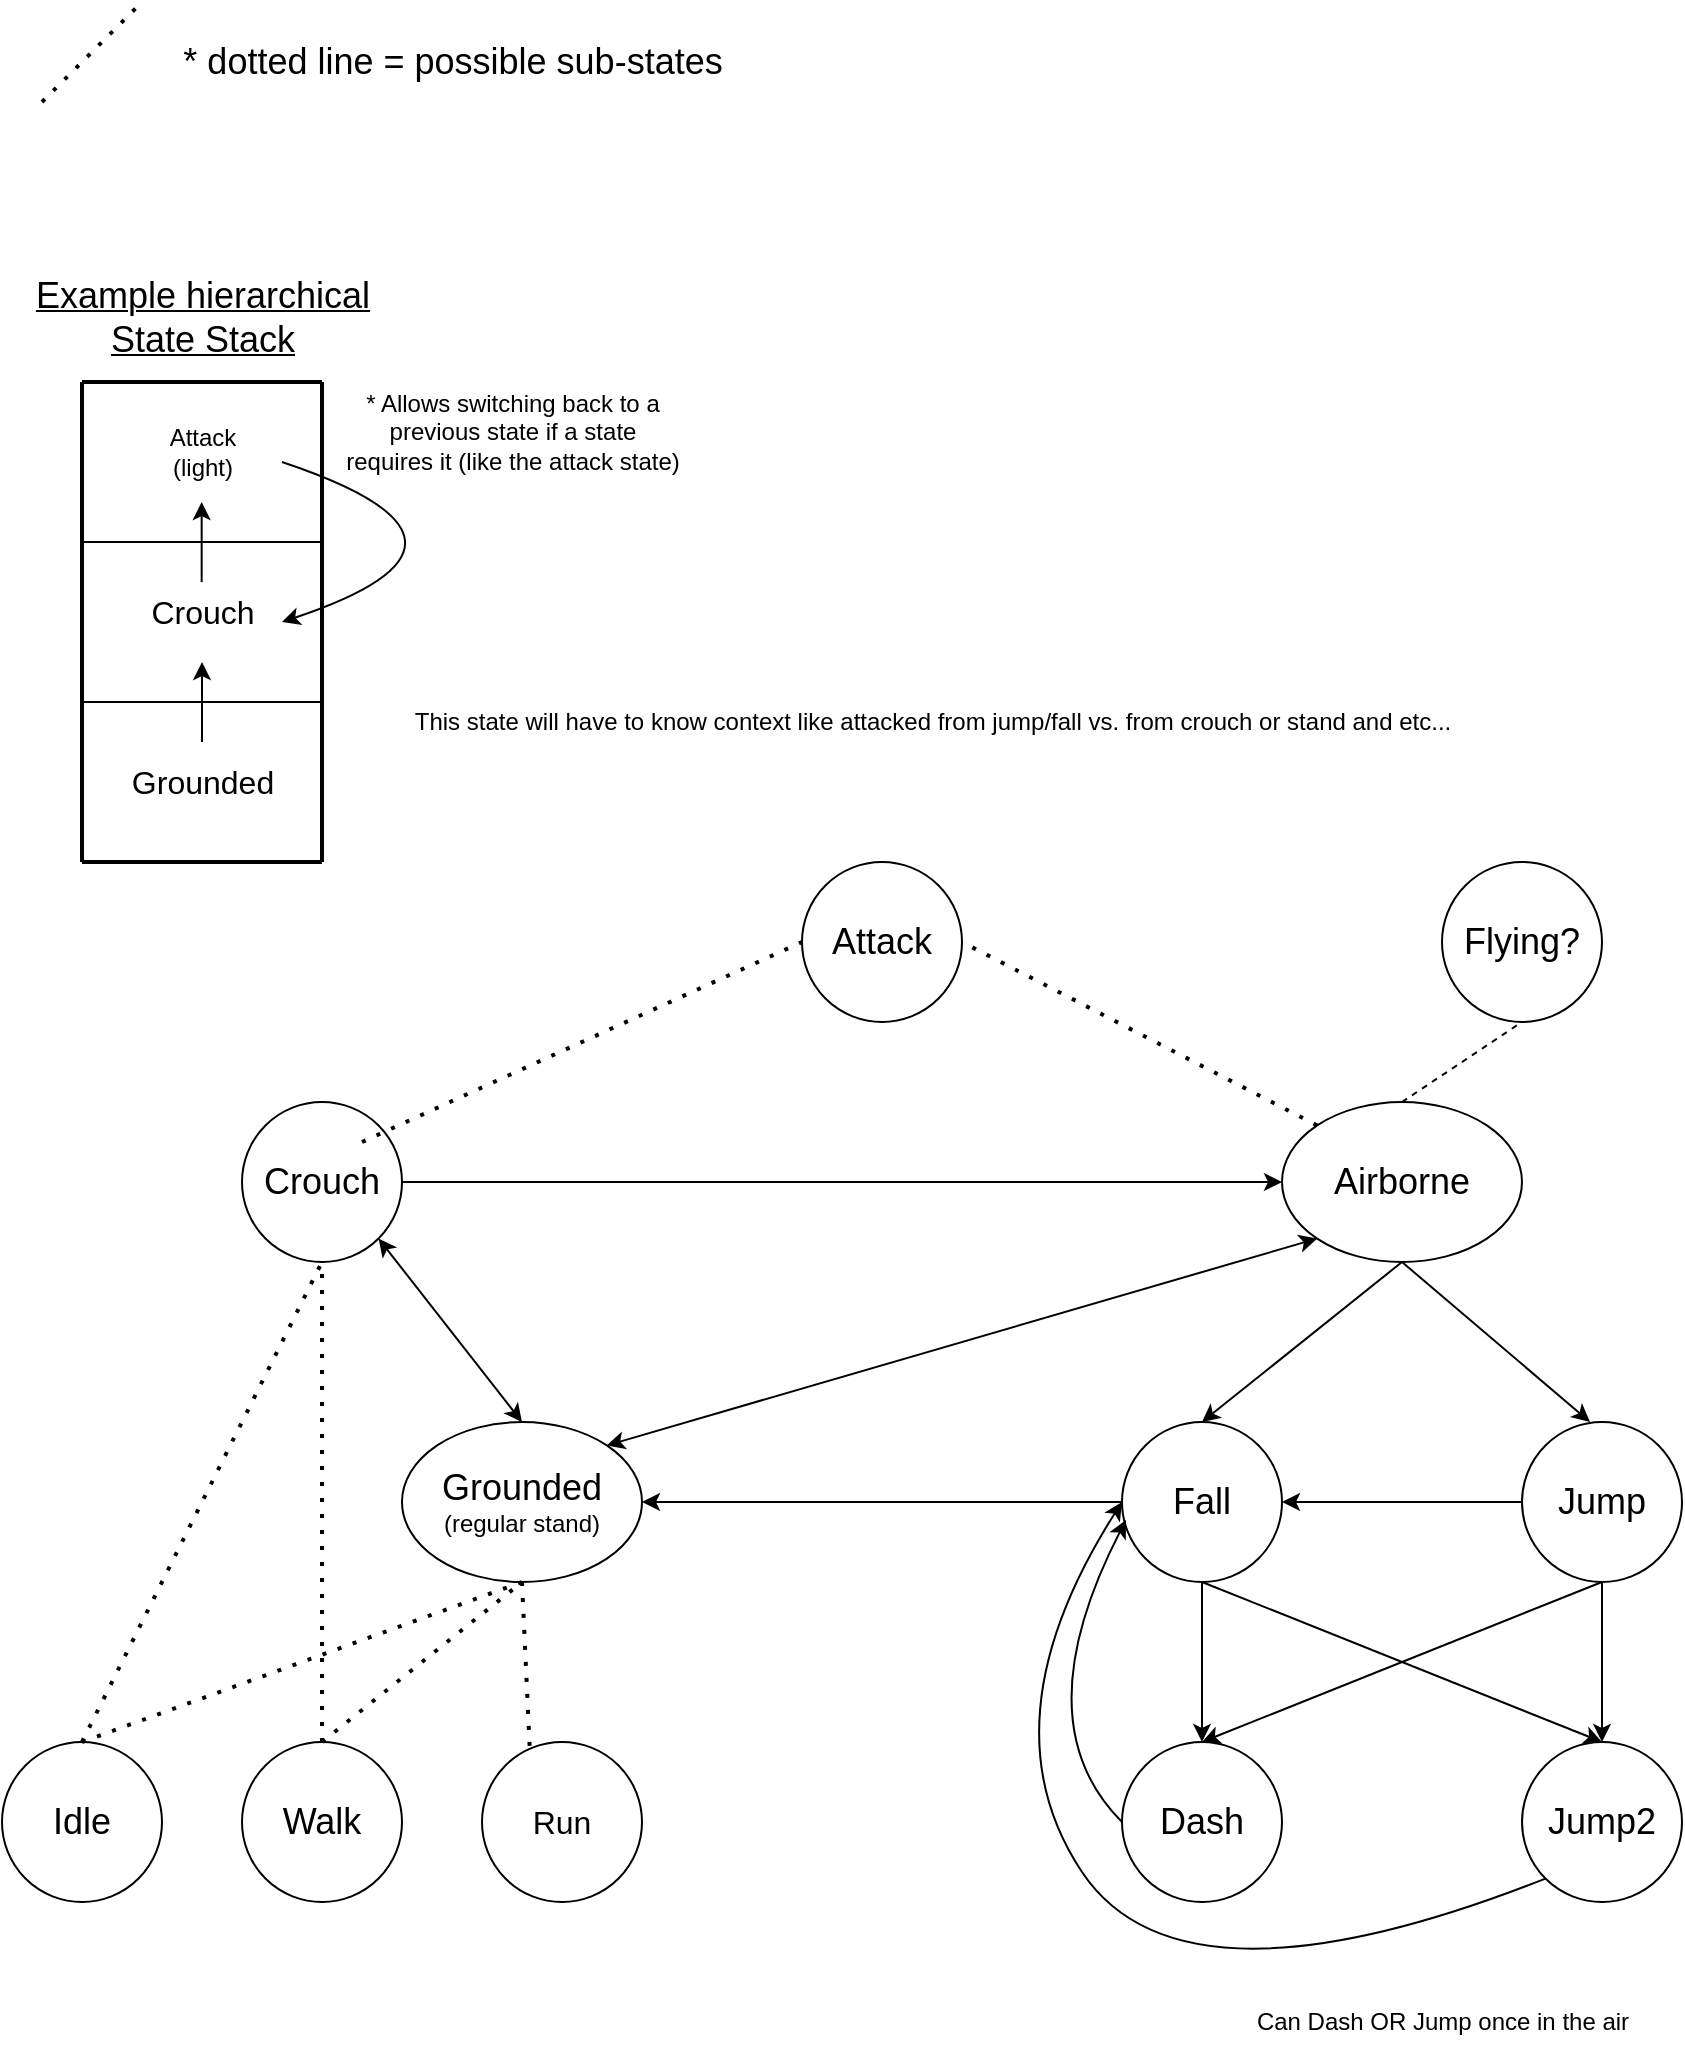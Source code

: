 <mxfile version="22.1.20" type="github">
  <diagram name="Page-1" id="HyB89YEGMgdqJpWn22gh">
    <mxGraphModel dx="1434" dy="794" grid="1" gridSize="10" guides="1" tooltips="1" connect="1" arrows="1" fold="1" page="1" pageScale="1" pageWidth="850" pageHeight="1100" math="0" shadow="0">
      <root>
        <mxCell id="0" />
        <mxCell id="1" parent="0" />
        <mxCell id="dvCwRdVUFwLJAt1pq-4H-13" value="" style="endArrow=none;dashed=1;html=1;dashPattern=1 3;strokeWidth=2;rounded=0;" parent="1" edge="1">
          <mxGeometry width="50" height="50" relative="1" as="geometry">
            <mxPoint x="20" y="60" as="sourcePoint" />
            <mxPoint x="70" y="10" as="targetPoint" />
          </mxGeometry>
        </mxCell>
        <mxCell id="dvCwRdVUFwLJAt1pq-4H-14" value="&lt;font style=&quot;font-size: 18px;&quot;&gt;* dotted line = possible sub-states&lt;/font&gt;" style="text;html=1;align=center;verticalAlign=middle;resizable=0;points=[];autosize=1;strokeColor=none;fillColor=none;" parent="1" vertex="1">
          <mxGeometry x="80" y="20" width="290" height="40" as="geometry" />
        </mxCell>
        <mxCell id="zVjeA3QN7Vq7NyugFrP3-4" value="" style="endArrow=none;html=1;rounded=0;strokeWidth=2;" parent="1" edge="1">
          <mxGeometry width="50" height="50" relative="1" as="geometry">
            <mxPoint x="40" y="440" as="sourcePoint" />
            <mxPoint x="40" y="200" as="targetPoint" />
          </mxGeometry>
        </mxCell>
        <mxCell id="zVjeA3QN7Vq7NyugFrP3-5" value="" style="endArrow=none;html=1;rounded=0;fontStyle=0;strokeWidth=2;" parent="1" edge="1">
          <mxGeometry width="50" height="50" relative="1" as="geometry">
            <mxPoint x="40" y="440" as="sourcePoint" />
            <mxPoint x="160" y="440" as="targetPoint" />
          </mxGeometry>
        </mxCell>
        <mxCell id="zVjeA3QN7Vq7NyugFrP3-6" value="" style="endArrow=none;html=1;rounded=0;strokeWidth=2;" parent="1" edge="1">
          <mxGeometry width="50" height="50" relative="1" as="geometry">
            <mxPoint x="160" y="440" as="sourcePoint" />
            <mxPoint x="160" y="200" as="targetPoint" />
          </mxGeometry>
        </mxCell>
        <mxCell id="zVjeA3QN7Vq7NyugFrP3-7" value="" style="endArrow=none;html=1;rounded=0;" parent="1" edge="1">
          <mxGeometry width="50" height="50" relative="1" as="geometry">
            <mxPoint x="40" y="360" as="sourcePoint" />
            <mxPoint x="160" y="360" as="targetPoint" />
          </mxGeometry>
        </mxCell>
        <mxCell id="zVjeA3QN7Vq7NyugFrP3-8" value="" style="endArrow=none;html=1;rounded=0;" parent="1" edge="1">
          <mxGeometry width="50" height="50" relative="1" as="geometry">
            <mxPoint x="40" y="280" as="sourcePoint" />
            <mxPoint x="160" y="280" as="targetPoint" />
          </mxGeometry>
        </mxCell>
        <mxCell id="zVjeA3QN7Vq7NyugFrP3-9" value="&lt;u&gt;&lt;font style=&quot;font-size: 18px;&quot;&gt;Example hierarchical&lt;br&gt;State Stack&lt;/font&gt;&lt;/u&gt;" style="text;html=1;align=center;verticalAlign=middle;resizable=0;points=[];autosize=1;strokeColor=none;fillColor=none;" parent="1" vertex="1">
          <mxGeometry x="5" y="137.5" width="190" height="60" as="geometry" />
        </mxCell>
        <mxCell id="zVjeA3QN7Vq7NyugFrP3-10" value="" style="endArrow=none;html=1;rounded=0;strokeWidth=2;" parent="1" edge="1">
          <mxGeometry width="50" height="50" relative="1" as="geometry">
            <mxPoint x="160" y="200" as="sourcePoint" />
            <mxPoint x="40" y="200" as="targetPoint" />
          </mxGeometry>
        </mxCell>
        <mxCell id="zVjeA3QN7Vq7NyugFrP3-11" value="" style="endArrow=classic;html=1;rounded=0;" parent="1" edge="1">
          <mxGeometry width="50" height="50" relative="1" as="geometry">
            <mxPoint x="100" y="380" as="sourcePoint" />
            <mxPoint x="100" y="340" as="targetPoint" />
          </mxGeometry>
        </mxCell>
        <mxCell id="zVjeA3QN7Vq7NyugFrP3-12" value="" style="endArrow=classic;html=1;rounded=0;" parent="1" edge="1">
          <mxGeometry width="50" height="50" relative="1" as="geometry">
            <mxPoint x="99.83" y="300" as="sourcePoint" />
            <mxPoint x="99.83" y="260" as="targetPoint" />
          </mxGeometry>
        </mxCell>
        <mxCell id="zVjeA3QN7Vq7NyugFrP3-13" value="&lt;font style=&quot;font-size: 16px;&quot;&gt;Grounded&lt;/font&gt;" style="text;html=1;align=center;verticalAlign=middle;resizable=0;points=[];autosize=1;strokeColor=none;fillColor=none;" parent="1" vertex="1">
          <mxGeometry x="55" y="385" width="90" height="30" as="geometry" />
        </mxCell>
        <mxCell id="zVjeA3QN7Vq7NyugFrP3-16" value="Attack&lt;br&gt;(light)" style="text;html=1;align=center;verticalAlign=middle;resizable=0;points=[];autosize=1;strokeColor=none;fillColor=none;" parent="1" vertex="1">
          <mxGeometry x="70" y="215" width="60" height="40" as="geometry" />
        </mxCell>
        <mxCell id="zVjeA3QN7Vq7NyugFrP3-18" value="" style="curved=1;endArrow=classic;html=1;rounded=0;" parent="1" edge="1">
          <mxGeometry width="50" height="50" relative="1" as="geometry">
            <mxPoint x="140" y="240" as="sourcePoint" />
            <mxPoint x="140" y="320" as="targetPoint" />
            <Array as="points">
              <mxPoint x="260" y="280" />
            </Array>
          </mxGeometry>
        </mxCell>
        <mxCell id="zVjeA3QN7Vq7NyugFrP3-19" value="&lt;font style=&quot;font-size: 12px;&quot;&gt;* Allows switching back to a &lt;br&gt;previous state if a state &lt;br&gt;requires it (like the attack state)&lt;br&gt;&lt;/font&gt;" style="text;html=1;align=center;verticalAlign=middle;resizable=0;points=[];autosize=1;strokeColor=none;fillColor=none;" parent="1" vertex="1">
          <mxGeometry x="160" y="195" width="190" height="60" as="geometry" />
        </mxCell>
        <mxCell id="h7owL6n9Ca8O2vr561a9-2" value="&lt;font style=&quot;font-size: 18px;&quot;&gt;Airborne&lt;/font&gt;" style="ellipse;whiteSpace=wrap;html=1;" vertex="1" parent="1">
          <mxGeometry x="640" y="560" width="120" height="80" as="geometry" />
        </mxCell>
        <mxCell id="h7owL6n9Ca8O2vr561a9-3" value="" style="endArrow=classic;startArrow=classic;html=1;rounded=0;exitX=1;exitY=0;exitDx=0;exitDy=0;entryX=0;entryY=1;entryDx=0;entryDy=0;" edge="1" parent="1" source="h7owL6n9Ca8O2vr561a9-5" target="h7owL6n9Ca8O2vr561a9-2">
          <mxGeometry width="50" height="50" relative="1" as="geometry">
            <mxPoint x="220" y="662.5" as="sourcePoint" />
            <mxPoint x="460" y="652.5" as="targetPoint" />
          </mxGeometry>
        </mxCell>
        <mxCell id="h7owL6n9Ca8O2vr561a9-4" value="&lt;font style=&quot;font-size: 18px;&quot;&gt;Crouch&lt;/font&gt;" style="ellipse;whiteSpace=wrap;html=1;" vertex="1" parent="1">
          <mxGeometry x="120" y="560" width="80" height="80" as="geometry" />
        </mxCell>
        <mxCell id="h7owL6n9Ca8O2vr561a9-5" value="&lt;font style=&quot;font-size: 18px;&quot;&gt;Grounded&lt;/font&gt;&lt;br&gt;(regular stand)" style="ellipse;whiteSpace=wrap;html=1;" vertex="1" parent="1">
          <mxGeometry x="200" y="720" width="120" height="80" as="geometry" />
        </mxCell>
        <mxCell id="h7owL6n9Ca8O2vr561a9-6" value="" style="endArrow=classic;startArrow=classic;html=1;rounded=0;exitX=1;exitY=1;exitDx=0;exitDy=0;entryX=0.5;entryY=0;entryDx=0;entryDy=0;" edge="1" parent="1" source="h7owL6n9Ca8O2vr561a9-4" target="h7owL6n9Ca8O2vr561a9-5">
          <mxGeometry width="50" height="50" relative="1" as="geometry">
            <mxPoint x="210" y="672.5" as="sourcePoint" />
            <mxPoint x="730" y="672.5" as="targetPoint" />
          </mxGeometry>
        </mxCell>
        <mxCell id="h7owL6n9Ca8O2vr561a9-9" value="&lt;font style=&quot;font-size: 18px;&quot;&gt;Jump&lt;/font&gt;" style="ellipse;whiteSpace=wrap;html=1;" vertex="1" parent="1">
          <mxGeometry x="760" y="720" width="80" height="80" as="geometry" />
        </mxCell>
        <mxCell id="h7owL6n9Ca8O2vr561a9-10" value="&lt;font style=&quot;font-size: 18px;&quot;&gt;Fall&lt;/font&gt;" style="ellipse;whiteSpace=wrap;html=1;" vertex="1" parent="1">
          <mxGeometry x="560" y="720" width="80" height="80" as="geometry" />
        </mxCell>
        <mxCell id="h7owL6n9Ca8O2vr561a9-11" value="&lt;font style=&quot;font-size: 18px;&quot;&gt;Dash&lt;/font&gt;" style="ellipse;whiteSpace=wrap;html=1;" vertex="1" parent="1">
          <mxGeometry x="560" y="880" width="80" height="80" as="geometry" />
        </mxCell>
        <mxCell id="h7owL6n9Ca8O2vr561a9-15" value="&lt;font style=&quot;font-size: 18px;&quot;&gt;Walk&lt;/font&gt;" style="ellipse;whiteSpace=wrap;html=1;" vertex="1" parent="1">
          <mxGeometry x="120" y="880" width="80" height="80" as="geometry" />
        </mxCell>
        <mxCell id="h7owL6n9Ca8O2vr561a9-16" value="&lt;font style=&quot;font-size: 18px;&quot;&gt;Idle&lt;/font&gt;" style="ellipse;whiteSpace=wrap;html=1;" vertex="1" parent="1">
          <mxGeometry y="880" width="80" height="80" as="geometry" />
        </mxCell>
        <mxCell id="h7owL6n9Ca8O2vr561a9-17" value="&lt;font size=&quot;3&quot;&gt;Run&lt;/font&gt;" style="ellipse;whiteSpace=wrap;html=1;" vertex="1" parent="1">
          <mxGeometry x="240" y="880" width="80" height="80" as="geometry" />
        </mxCell>
        <mxCell id="h7owL6n9Ca8O2vr561a9-18" value="&lt;font style=&quot;font-size: 18px;&quot;&gt;Attack&lt;/font&gt;" style="ellipse;whiteSpace=wrap;html=1;" vertex="1" parent="1">
          <mxGeometry x="400" y="440" width="80" height="80" as="geometry" />
        </mxCell>
        <mxCell id="h7owL6n9Ca8O2vr561a9-20" value="" style="endArrow=none;dashed=1;html=1;dashPattern=1 3;strokeWidth=2;rounded=0;exitX=0.5;exitY=0;exitDx=0;exitDy=0;entryX=0.5;entryY=1;entryDx=0;entryDy=0;" edge="1" parent="1" source="h7owL6n9Ca8O2vr561a9-15" target="h7owL6n9Ca8O2vr561a9-5">
          <mxGeometry width="50" height="50" relative="1" as="geometry">
            <mxPoint x="140" y="862.5" as="sourcePoint" />
            <mxPoint x="190" y="812.5" as="targetPoint" />
          </mxGeometry>
        </mxCell>
        <mxCell id="h7owL6n9Ca8O2vr561a9-21" value="" style="endArrow=none;dashed=1;html=1;dashPattern=1 3;strokeWidth=2;rounded=0;exitX=0.5;exitY=0;exitDx=0;exitDy=0;entryX=0.5;entryY=1;entryDx=0;entryDy=0;" edge="1" parent="1" source="h7owL6n9Ca8O2vr561a9-16" target="h7owL6n9Ca8O2vr561a9-4">
          <mxGeometry width="50" height="50" relative="1" as="geometry">
            <mxPoint x="90" y="862.5" as="sourcePoint" />
            <mxPoint x="80" y="822.5" as="targetPoint" />
          </mxGeometry>
        </mxCell>
        <mxCell id="h7owL6n9Ca8O2vr561a9-22" value="" style="endArrow=none;dashed=1;html=1;dashPattern=1 3;strokeWidth=2;rounded=0;exitX=0.5;exitY=0;exitDx=0;exitDy=0;entryX=0.5;entryY=1;entryDx=0;entryDy=0;" edge="1" parent="1" source="h7owL6n9Ca8O2vr561a9-15" target="h7owL6n9Ca8O2vr561a9-4">
          <mxGeometry width="50" height="50" relative="1" as="geometry">
            <mxPoint x="100" y="862.5" as="sourcePoint" />
            <mxPoint x="150" y="812.5" as="targetPoint" />
          </mxGeometry>
        </mxCell>
        <mxCell id="h7owL6n9Ca8O2vr561a9-23" value="" style="endArrow=none;dashed=1;html=1;dashPattern=1 3;strokeWidth=2;rounded=0;exitX=0.5;exitY=1;exitDx=0;exitDy=0;entryX=0.3;entryY=0.075;entryDx=0;entryDy=0;entryPerimeter=0;" edge="1" parent="1" source="h7owL6n9Ca8O2vr561a9-5" target="h7owL6n9Ca8O2vr561a9-17">
          <mxGeometry width="50" height="50" relative="1" as="geometry">
            <mxPoint x="270" y="932.5" as="sourcePoint" />
            <mxPoint x="320" y="882.5" as="targetPoint" />
          </mxGeometry>
        </mxCell>
        <mxCell id="h7owL6n9Ca8O2vr561a9-26" value="" style="endArrow=none;dashed=1;html=1;dashPattern=1 3;strokeWidth=2;rounded=0;exitX=0.5;exitY=0;exitDx=0;exitDy=0;entryX=0.5;entryY=1;entryDx=0;entryDy=0;" edge="1" parent="1" source="h7owL6n9Ca8O2vr561a9-16" target="h7owL6n9Ca8O2vr561a9-5">
          <mxGeometry width="50" height="50" relative="1" as="geometry">
            <mxPoint x="70" y="872.5" as="sourcePoint" />
            <mxPoint x="90" y="832.5" as="targetPoint" />
          </mxGeometry>
        </mxCell>
        <mxCell id="h7owL6n9Ca8O2vr561a9-29" value="" style="endArrow=none;dashed=1;html=1;dashPattern=1 3;strokeWidth=2;rounded=0;exitX=0.75;exitY=0.25;exitDx=0;exitDy=0;entryX=0;entryY=0.5;entryDx=0;entryDy=0;exitPerimeter=0;" edge="1" parent="1" source="h7owL6n9Ca8O2vr561a9-4" target="h7owL6n9Ca8O2vr561a9-18">
          <mxGeometry width="50" height="50" relative="1" as="geometry">
            <mxPoint x="202.426" y="634.216" as="sourcePoint" />
            <mxPoint x="110" y="752.5" as="targetPoint" />
          </mxGeometry>
        </mxCell>
        <mxCell id="h7owL6n9Ca8O2vr561a9-30" value="" style="endArrow=none;dashed=1;html=1;dashPattern=1 3;strokeWidth=2;rounded=0;exitX=0;exitY=0;exitDx=0;exitDy=0;entryX=1;entryY=0.5;entryDx=0;entryDy=0;" edge="1" parent="1" source="h7owL6n9Ca8O2vr561a9-2" target="h7owL6n9Ca8O2vr561a9-18">
          <mxGeometry width="50" height="50" relative="1" as="geometry">
            <mxPoint x="212" y="644.5" as="sourcePoint" />
            <mxPoint x="405" y="550.5" as="targetPoint" />
          </mxGeometry>
        </mxCell>
        <mxCell id="h7owL6n9Ca8O2vr561a9-31" value="&lt;font style=&quot;font-size: 18px;&quot;&gt;Jump2&lt;/font&gt;" style="ellipse;whiteSpace=wrap;html=1;" vertex="1" parent="1">
          <mxGeometry x="760" y="880" width="80" height="80" as="geometry" />
        </mxCell>
        <mxCell id="h7owL6n9Ca8O2vr561a9-32" value="" style="endArrow=classic;html=1;rounded=0;entryX=0.5;entryY=0;entryDx=0;entryDy=0;" edge="1" parent="1" source="h7owL6n9Ca8O2vr561a9-10" target="h7owL6n9Ca8O2vr561a9-11">
          <mxGeometry width="50" height="50" relative="1" as="geometry">
            <mxPoint x="640" y="872.5" as="sourcePoint" />
            <mxPoint x="640" y="893.211" as="targetPoint" />
          </mxGeometry>
        </mxCell>
        <mxCell id="h7owL6n9Ca8O2vr561a9-33" value="" style="endArrow=classic;html=1;rounded=0;entryX=0.5;entryY=0;entryDx=0;entryDy=0;exitX=0.5;exitY=1;exitDx=0;exitDy=0;" edge="1" parent="1" source="h7owL6n9Ca8O2vr561a9-9" target="h7owL6n9Ca8O2vr561a9-31">
          <mxGeometry width="50" height="50" relative="1" as="geometry">
            <mxPoint x="650" y="832.5" as="sourcePoint" />
            <mxPoint x="650" y="912.5" as="targetPoint" />
          </mxGeometry>
        </mxCell>
        <mxCell id="h7owL6n9Ca8O2vr561a9-34" value="" style="endArrow=classic;html=1;rounded=0;entryX=0.5;entryY=0;entryDx=0;entryDy=0;exitX=0.5;exitY=1;exitDx=0;exitDy=0;" edge="1" parent="1" source="h7owL6n9Ca8O2vr561a9-9" target="h7owL6n9Ca8O2vr561a9-11">
          <mxGeometry width="50" height="50" relative="1" as="geometry">
            <mxPoint x="810" y="832.5" as="sourcePoint" />
            <mxPoint x="810" y="912.5" as="targetPoint" />
          </mxGeometry>
        </mxCell>
        <mxCell id="h7owL6n9Ca8O2vr561a9-35" value="" style="endArrow=classic;html=1;rounded=0;entryX=0.5;entryY=0;entryDx=0;entryDy=0;exitX=0.5;exitY=1;exitDx=0;exitDy=0;" edge="1" parent="1" source="h7owL6n9Ca8O2vr561a9-10" target="h7owL6n9Ca8O2vr561a9-31">
          <mxGeometry width="50" height="50" relative="1" as="geometry">
            <mxPoint x="810" y="832.5" as="sourcePoint" />
            <mxPoint x="650" y="912.5" as="targetPoint" />
          </mxGeometry>
        </mxCell>
        <mxCell id="h7owL6n9Ca8O2vr561a9-36" value="" style="endArrow=classic;html=1;rounded=0;exitX=0.5;exitY=1;exitDx=0;exitDy=0;entryX=0.5;entryY=0;entryDx=0;entryDy=0;" edge="1" parent="1" source="h7owL6n9Ca8O2vr561a9-2" target="h7owL6n9Ca8O2vr561a9-10">
          <mxGeometry width="50" height="50" relative="1" as="geometry">
            <mxPoint x="420" y="762.5" as="sourcePoint" />
            <mxPoint x="640" y="742.5" as="targetPoint" />
          </mxGeometry>
        </mxCell>
        <mxCell id="h7owL6n9Ca8O2vr561a9-38" value="" style="endArrow=classic;html=1;rounded=0;exitX=0.5;exitY=1;exitDx=0;exitDy=0;entryX=0.425;entryY=0;entryDx=0;entryDy=0;entryPerimeter=0;" edge="1" parent="1" source="h7owL6n9Ca8O2vr561a9-2" target="h7owL6n9Ca8O2vr561a9-9">
          <mxGeometry width="50" height="50" relative="1" as="geometry">
            <mxPoint x="730" y="712.5" as="sourcePoint" />
            <mxPoint x="650" y="752.5" as="targetPoint" />
          </mxGeometry>
        </mxCell>
        <mxCell id="h7owL6n9Ca8O2vr561a9-39" value="" style="endArrow=classic;html=1;rounded=0;exitX=0;exitY=0.5;exitDx=0;exitDy=0;entryX=1;entryY=0.5;entryDx=0;entryDy=0;" edge="1" parent="1" source="h7owL6n9Ca8O2vr561a9-9" target="h7owL6n9Ca8O2vr561a9-10">
          <mxGeometry width="50" height="50" relative="1" as="geometry">
            <mxPoint x="730" y="712.5" as="sourcePoint" />
            <mxPoint x="804" y="752.5" as="targetPoint" />
          </mxGeometry>
        </mxCell>
        <mxCell id="h7owL6n9Ca8O2vr561a9-42" value="" style="curved=1;endArrow=classic;html=1;rounded=0;exitX=0;exitY=0.5;exitDx=0;exitDy=0;entryX=0.025;entryY=0.613;entryDx=0;entryDy=0;entryPerimeter=0;" edge="1" parent="1" source="h7owL6n9Ca8O2vr561a9-11" target="h7owL6n9Ca8O2vr561a9-10">
          <mxGeometry width="50" height="50" relative="1" as="geometry">
            <mxPoint x="490.299" y="903.694" as="sourcePoint" />
            <mxPoint x="460" y="782.5" as="targetPoint" />
            <Array as="points">
              <mxPoint x="510" y="870" />
            </Array>
          </mxGeometry>
        </mxCell>
        <mxCell id="h7owL6n9Ca8O2vr561a9-43" value="" style="curved=1;endArrow=classic;html=1;rounded=0;exitX=0;exitY=1;exitDx=0;exitDy=0;entryX=0;entryY=0.5;entryDx=0;entryDy=0;" edge="1" parent="1" source="h7owL6n9Ca8O2vr561a9-31" target="h7owL6n9Ca8O2vr561a9-10">
          <mxGeometry width="50" height="50" relative="1" as="geometry">
            <mxPoint x="610" y="952.5" as="sourcePoint" />
            <mxPoint x="620" y="819.5" as="targetPoint" />
            <Array as="points">
              <mxPoint x="590" y="1020" />
              <mxPoint x="490" y="870" />
            </Array>
          </mxGeometry>
        </mxCell>
        <mxCell id="h7owL6n9Ca8O2vr561a9-44" value="" style="endArrow=classic;html=1;rounded=0;entryX=1;entryY=0.5;entryDx=0;entryDy=0;exitX=0;exitY=0.5;exitDx=0;exitDy=0;" edge="1" parent="1" source="h7owL6n9Ca8O2vr561a9-10" target="h7owL6n9Ca8O2vr561a9-5">
          <mxGeometry width="50" height="50" relative="1" as="geometry">
            <mxPoint x="650" y="832.5" as="sourcePoint" />
            <mxPoint x="202.426" y="690.784" as="targetPoint" />
          </mxGeometry>
        </mxCell>
        <mxCell id="h7owL6n9Ca8O2vr561a9-45" value="Can Dash OR Jump once in the air" style="text;html=1;align=center;verticalAlign=middle;resizable=0;points=[];autosize=1;strokeColor=none;fillColor=none;" vertex="1" parent="1">
          <mxGeometry x="615" y="1005" width="210" height="30" as="geometry" />
        </mxCell>
        <mxCell id="h7owL6n9Ca8O2vr561a9-46" value="This state will have to know context like attacked from jump/fall vs. from crouch or stand and etc..." style="text;html=1;align=center;verticalAlign=middle;resizable=0;points=[];autosize=1;strokeColor=none;fillColor=none;" vertex="1" parent="1">
          <mxGeometry x="190" y="355" width="550" height="30" as="geometry" />
        </mxCell>
        <mxCell id="h7owL6n9Ca8O2vr561a9-91" value="&lt;font style=&quot;font-size: 16px;&quot;&gt;Crouch&lt;/font&gt;" style="text;html=1;align=center;verticalAlign=middle;resizable=0;points=[];autosize=1;strokeColor=none;fillColor=none;" vertex="1" parent="1">
          <mxGeometry x="60" y="300" width="80" height="30" as="geometry" />
        </mxCell>
        <mxCell id="h7owL6n9Ca8O2vr561a9-95" value="" style="endArrow=classic;html=1;rounded=0;exitX=1;exitY=0.5;exitDx=0;exitDy=0;entryX=0;entryY=0.5;entryDx=0;entryDy=0;" edge="1" parent="1" source="h7owL6n9Ca8O2vr561a9-4" target="h7owL6n9Ca8O2vr561a9-2">
          <mxGeometry width="50" height="50" relative="1" as="geometry">
            <mxPoint x="510" y="650" as="sourcePoint" />
            <mxPoint x="560" y="600" as="targetPoint" />
          </mxGeometry>
        </mxCell>
        <mxCell id="h7owL6n9Ca8O2vr561a9-97" value="&lt;font style=&quot;font-size: 18px;&quot;&gt;Flying?&lt;/font&gt;" style="ellipse;whiteSpace=wrap;html=1;aspect=fixed;" vertex="1" parent="1">
          <mxGeometry x="720" y="440" width="80" height="80" as="geometry" />
        </mxCell>
        <mxCell id="h7owL6n9Ca8O2vr561a9-98" value="" style="endArrow=none;dashed=1;html=1;rounded=0;exitX=0.5;exitY=0;exitDx=0;exitDy=0;entryX=0.5;entryY=1;entryDx=0;entryDy=0;" edge="1" parent="1" source="h7owL6n9Ca8O2vr561a9-2" target="h7owL6n9Ca8O2vr561a9-97">
          <mxGeometry width="50" height="50" relative="1" as="geometry">
            <mxPoint x="750" y="570" as="sourcePoint" />
            <mxPoint x="800" y="520" as="targetPoint" />
          </mxGeometry>
        </mxCell>
      </root>
    </mxGraphModel>
  </diagram>
</mxfile>

